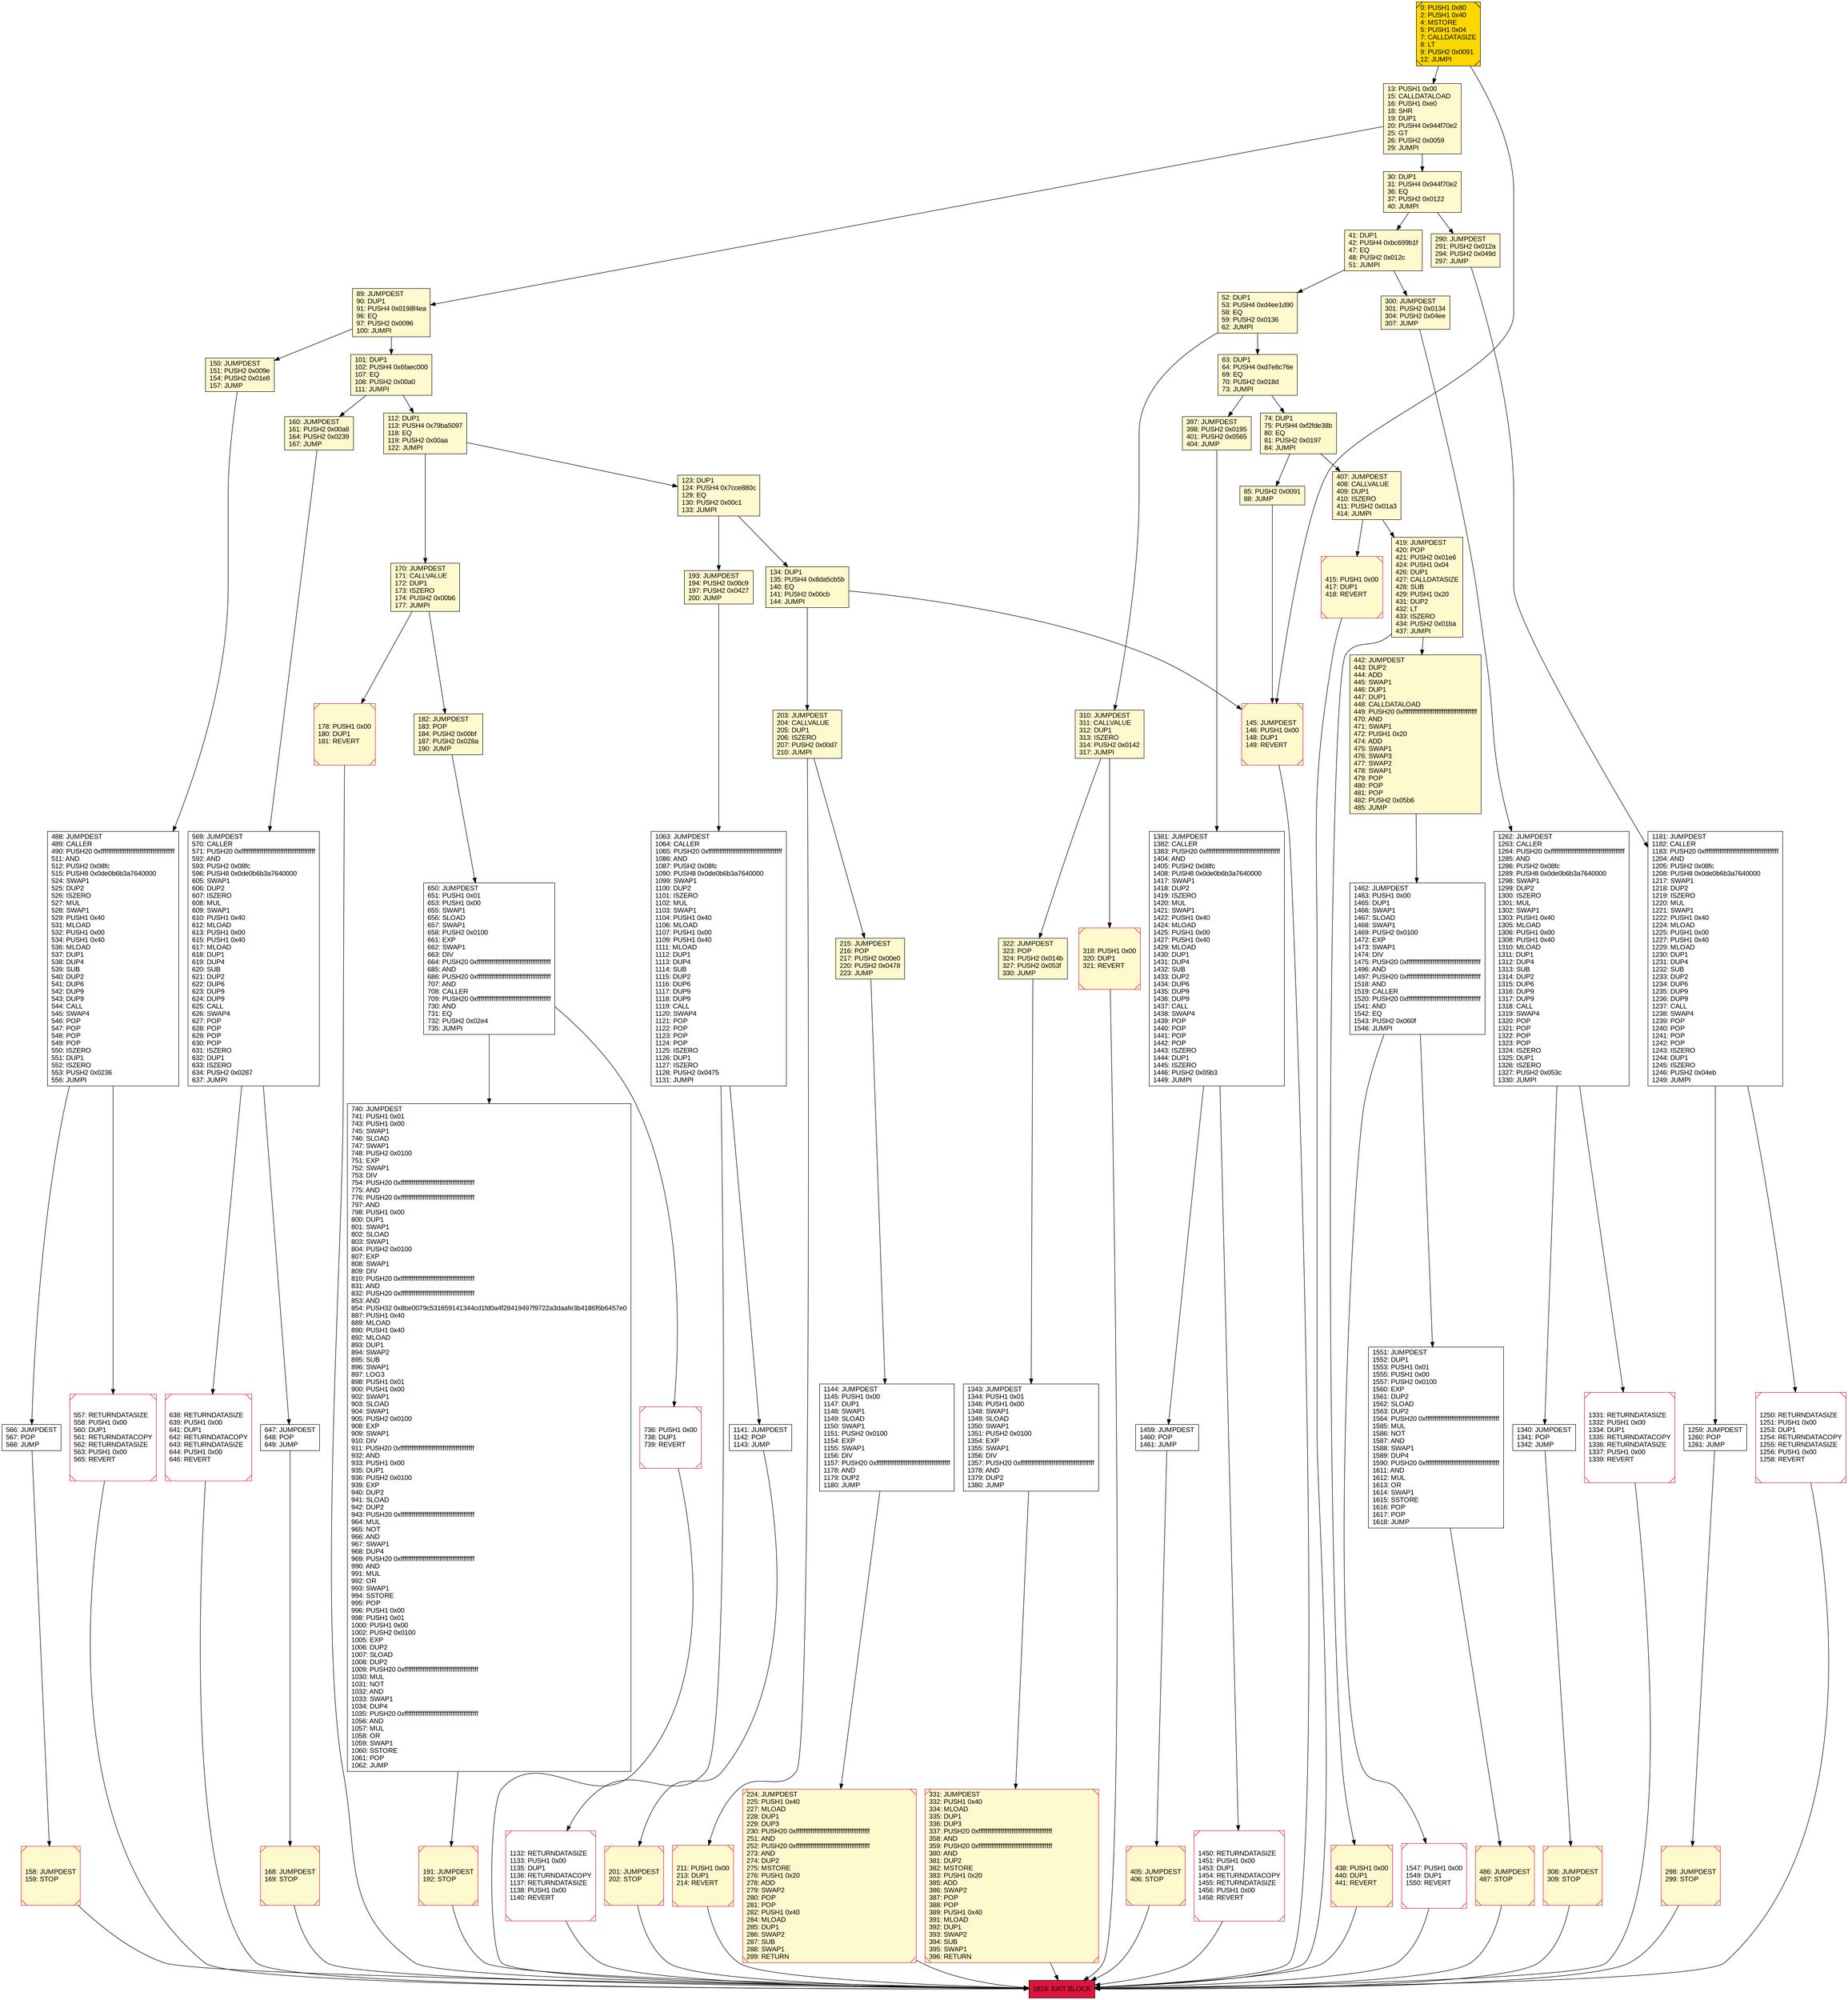 digraph G {
bgcolor=transparent rankdir=UD;
node [shape=box style=filled color=black fillcolor=white fontname=arial fontcolor=black];
150 [label="150: JUMPDEST\l151: PUSH2 0x009e\l154: PUSH2 0x01e8\l157: JUMP\l" fillcolor=lemonchiffon ];
405 [label="405: JUMPDEST\l406: STOP\l" fillcolor=lemonchiffon shape=Msquare color=crimson ];
650 [label="650: JUMPDEST\l651: PUSH1 0x01\l653: PUSH1 0x00\l655: SWAP1\l656: SLOAD\l657: SWAP1\l658: PUSH2 0x0100\l661: EXP\l662: SWAP1\l663: DIV\l664: PUSH20 0xffffffffffffffffffffffffffffffffffffffff\l685: AND\l686: PUSH20 0xffffffffffffffffffffffffffffffffffffffff\l707: AND\l708: CALLER\l709: PUSH20 0xffffffffffffffffffffffffffffffffffffffff\l730: AND\l731: EQ\l732: PUSH2 0x02e4\l735: JUMPI\l" ];
215 [label="215: JUMPDEST\l216: POP\l217: PUSH2 0x00e0\l220: PUSH2 0x0478\l223: JUMP\l" fillcolor=lemonchiffon ];
419 [label="419: JUMPDEST\l420: POP\l421: PUSH2 0x01e6\l424: PUSH1 0x04\l426: DUP1\l427: CALLDATASIZE\l428: SUB\l429: PUSH1 0x20\l431: DUP2\l432: LT\l433: ISZERO\l434: PUSH2 0x01ba\l437: JUMPI\l" fillcolor=lemonchiffon ];
442 [label="442: JUMPDEST\l443: DUP2\l444: ADD\l445: SWAP1\l446: DUP1\l447: DUP1\l448: CALLDATALOAD\l449: PUSH20 0xffffffffffffffffffffffffffffffffffffffff\l470: AND\l471: SWAP1\l472: PUSH1 0x20\l474: ADD\l475: SWAP1\l476: SWAP3\l477: SWAP2\l478: SWAP1\l479: POP\l480: POP\l481: POP\l482: PUSH2 0x05b6\l485: JUMP\l" fillcolor=lemonchiffon ];
158 [label="158: JUMPDEST\l159: STOP\l" fillcolor=lemonchiffon shape=Msquare color=crimson ];
1551 [label="1551: JUMPDEST\l1552: DUP1\l1553: PUSH1 0x01\l1555: PUSH1 0x00\l1557: PUSH2 0x0100\l1560: EXP\l1561: DUP2\l1562: SLOAD\l1563: DUP2\l1564: PUSH20 0xffffffffffffffffffffffffffffffffffffffff\l1585: MUL\l1586: NOT\l1587: AND\l1588: SWAP1\l1589: DUP4\l1590: PUSH20 0xffffffffffffffffffffffffffffffffffffffff\l1611: AND\l1612: MUL\l1613: OR\l1614: SWAP1\l1615: SSTORE\l1616: POP\l1617: POP\l1618: JUMP\l" ];
112 [label="112: DUP1\l113: PUSH4 0x79ba5097\l118: EQ\l119: PUSH2 0x00aa\l122: JUMPI\l" fillcolor=lemonchiffon ];
123 [label="123: DUP1\l124: PUSH4 0x7cce880c\l129: EQ\l130: PUSH2 0x00c1\l133: JUMPI\l" fillcolor=lemonchiffon ];
13 [label="13: PUSH1 0x00\l15: CALLDATALOAD\l16: PUSH1 0xe0\l18: SHR\l19: DUP1\l20: PUSH4 0x944f70e2\l25: GT\l26: PUSH2 0x0059\l29: JUMPI\l" fillcolor=lemonchiffon ];
63 [label="63: DUP1\l64: PUSH4 0xd7e8c76e\l69: EQ\l70: PUSH2 0x018d\l73: JUMPI\l" fillcolor=lemonchiffon ];
566 [label="566: JUMPDEST\l567: POP\l568: JUMP\l" ];
178 [label="178: PUSH1 0x00\l180: DUP1\l181: REVERT\l" fillcolor=lemonchiffon shape=Msquare color=crimson ];
145 [label="145: JUMPDEST\l146: PUSH1 0x00\l148: DUP1\l149: REVERT\l" fillcolor=lemonchiffon shape=Msquare color=crimson ];
1459 [label="1459: JUMPDEST\l1460: POP\l1461: JUMP\l" ];
438 [label="438: PUSH1 0x00\l440: DUP1\l441: REVERT\l" fillcolor=lemonchiffon shape=Msquare color=crimson ];
74 [label="74: DUP1\l75: PUSH4 0xf2fde38b\l80: EQ\l81: PUSH2 0x0197\l84: JUMPI\l" fillcolor=lemonchiffon ];
331 [label="331: JUMPDEST\l332: PUSH1 0x40\l334: MLOAD\l335: DUP1\l336: DUP3\l337: PUSH20 0xffffffffffffffffffffffffffffffffffffffff\l358: AND\l359: PUSH20 0xffffffffffffffffffffffffffffffffffffffff\l380: AND\l381: DUP2\l382: MSTORE\l383: PUSH1 0x20\l385: ADD\l386: SWAP2\l387: POP\l388: POP\l389: PUSH1 0x40\l391: MLOAD\l392: DUP1\l393: SWAP2\l394: SUB\l395: SWAP1\l396: RETURN\l" fillcolor=lemonchiffon shape=Msquare color=crimson ];
569 [label="569: JUMPDEST\l570: CALLER\l571: PUSH20 0xffffffffffffffffffffffffffffffffffffffff\l592: AND\l593: PUSH2 0x08fc\l596: PUSH8 0x0de0b6b3a7640000\l605: SWAP1\l606: DUP2\l607: ISZERO\l608: MUL\l609: SWAP1\l610: PUSH1 0x40\l612: MLOAD\l613: PUSH1 0x00\l615: PUSH1 0x40\l617: MLOAD\l618: DUP1\l619: DUP4\l620: SUB\l621: DUP2\l622: DUP6\l623: DUP9\l624: DUP9\l625: CALL\l626: SWAP4\l627: POP\l628: POP\l629: POP\l630: POP\l631: ISZERO\l632: DUP1\l633: ISZERO\l634: PUSH2 0x0287\l637: JUMPI\l" ];
134 [label="134: DUP1\l135: PUSH4 0x8da5cb5b\l140: EQ\l141: PUSH2 0x00cb\l144: JUMPI\l" fillcolor=lemonchiffon ];
322 [label="322: JUMPDEST\l323: POP\l324: PUSH2 0x014b\l327: PUSH2 0x053f\l330: JUMP\l" fillcolor=lemonchiffon ];
1340 [label="1340: JUMPDEST\l1341: POP\l1342: JUMP\l" ];
318 [label="318: PUSH1 0x00\l320: DUP1\l321: REVERT\l" fillcolor=lemonchiffon shape=Msquare color=crimson ];
308 [label="308: JUMPDEST\l309: STOP\l" fillcolor=lemonchiffon shape=Msquare color=crimson ];
647 [label="647: JUMPDEST\l648: POP\l649: JUMP\l" ];
1343 [label="1343: JUMPDEST\l1344: PUSH1 0x01\l1346: PUSH1 0x00\l1348: SWAP1\l1349: SLOAD\l1350: SWAP1\l1351: PUSH2 0x0100\l1354: EXP\l1355: SWAP1\l1356: DIV\l1357: PUSH20 0xffffffffffffffffffffffffffffffffffffffff\l1378: AND\l1379: DUP2\l1380: JUMP\l" ];
1331 [label="1331: RETURNDATASIZE\l1332: PUSH1 0x00\l1334: DUP1\l1335: RETURNDATACOPY\l1336: RETURNDATASIZE\l1337: PUSH1 0x00\l1339: REVERT\l" shape=Msquare color=crimson ];
310 [label="310: JUMPDEST\l311: CALLVALUE\l312: DUP1\l313: ISZERO\l314: PUSH2 0x0142\l317: JUMPI\l" fillcolor=lemonchiffon ];
1462 [label="1462: JUMPDEST\l1463: PUSH1 0x00\l1465: DUP1\l1466: SWAP1\l1467: SLOAD\l1468: SWAP1\l1469: PUSH2 0x0100\l1472: EXP\l1473: SWAP1\l1474: DIV\l1475: PUSH20 0xffffffffffffffffffffffffffffffffffffffff\l1496: AND\l1497: PUSH20 0xffffffffffffffffffffffffffffffffffffffff\l1518: AND\l1519: CALLER\l1520: PUSH20 0xffffffffffffffffffffffffffffffffffffffff\l1541: AND\l1542: EQ\l1543: PUSH2 0x060f\l1546: JUMPI\l" ];
1547 [label="1547: PUSH1 0x00\l1549: DUP1\l1550: REVERT\l" shape=Msquare color=crimson ];
191 [label="191: JUMPDEST\l192: STOP\l" fillcolor=lemonchiffon shape=Msquare color=crimson ];
52 [label="52: DUP1\l53: PUSH4 0xd4ee1d90\l58: EQ\l59: PUSH2 0x0136\l62: JUMPI\l" fillcolor=lemonchiffon ];
41 [label="41: DUP1\l42: PUSH4 0xbc699b1f\l47: EQ\l48: PUSH2 0x012c\l51: JUMPI\l" fillcolor=lemonchiffon ];
203 [label="203: JUMPDEST\l204: CALLVALUE\l205: DUP1\l206: ISZERO\l207: PUSH2 0x00d7\l210: JUMPI\l" fillcolor=lemonchiffon ];
1450 [label="1450: RETURNDATASIZE\l1451: PUSH1 0x00\l1453: DUP1\l1454: RETURNDATACOPY\l1455: RETURNDATASIZE\l1456: PUSH1 0x00\l1458: REVERT\l" shape=Msquare color=crimson ];
193 [label="193: JUMPDEST\l194: PUSH2 0x00c9\l197: PUSH2 0x0427\l200: JUMP\l" fillcolor=lemonchiffon ];
224 [label="224: JUMPDEST\l225: PUSH1 0x40\l227: MLOAD\l228: DUP1\l229: DUP3\l230: PUSH20 0xffffffffffffffffffffffffffffffffffffffff\l251: AND\l252: PUSH20 0xffffffffffffffffffffffffffffffffffffffff\l273: AND\l274: DUP2\l275: MSTORE\l276: PUSH1 0x20\l278: ADD\l279: SWAP2\l280: POP\l281: POP\l282: PUSH1 0x40\l284: MLOAD\l285: DUP1\l286: SWAP2\l287: SUB\l288: SWAP1\l289: RETURN\l" fillcolor=lemonchiffon shape=Msquare color=crimson ];
557 [label="557: RETURNDATASIZE\l558: PUSH1 0x00\l560: DUP1\l561: RETURNDATACOPY\l562: RETURNDATASIZE\l563: PUSH1 0x00\l565: REVERT\l" shape=Msquare color=crimson ];
300 [label="300: JUMPDEST\l301: PUSH2 0x0134\l304: PUSH2 0x04ee\l307: JUMP\l" fillcolor=lemonchiffon ];
168 [label="168: JUMPDEST\l169: STOP\l" fillcolor=lemonchiffon shape=Msquare color=crimson ];
160 [label="160: JUMPDEST\l161: PUSH2 0x00a8\l164: PUSH2 0x0239\l167: JUMP\l" fillcolor=lemonchiffon ];
298 [label="298: JUMPDEST\l299: STOP\l" fillcolor=lemonchiffon shape=Msquare color=crimson ];
415 [label="415: PUSH1 0x00\l417: DUP1\l418: REVERT\l" fillcolor=lemonchiffon shape=Msquare color=crimson ];
1063 [label="1063: JUMPDEST\l1064: CALLER\l1065: PUSH20 0xffffffffffffffffffffffffffffffffffffffff\l1086: AND\l1087: PUSH2 0x08fc\l1090: PUSH8 0x0de0b6b3a7640000\l1099: SWAP1\l1100: DUP2\l1101: ISZERO\l1102: MUL\l1103: SWAP1\l1104: PUSH1 0x40\l1106: MLOAD\l1107: PUSH1 0x00\l1109: PUSH1 0x40\l1111: MLOAD\l1112: DUP1\l1113: DUP4\l1114: SUB\l1115: DUP2\l1116: DUP6\l1117: DUP9\l1118: DUP9\l1119: CALL\l1120: SWAP4\l1121: POP\l1122: POP\l1123: POP\l1124: POP\l1125: ISZERO\l1126: DUP1\l1127: ISZERO\l1128: PUSH2 0x0475\l1131: JUMPI\l" ];
736 [label="736: PUSH1 0x00\l738: DUP1\l739: REVERT\l" shape=Msquare color=crimson ];
0 [label="0: PUSH1 0x80\l2: PUSH1 0x40\l4: MSTORE\l5: PUSH1 0x04\l7: CALLDATASIZE\l8: LT\l9: PUSH2 0x0091\l12: JUMPI\l" fillcolor=lemonchiffon shape=Msquare fillcolor=gold ];
407 [label="407: JUMPDEST\l408: CALLVALUE\l409: DUP1\l410: ISZERO\l411: PUSH2 0x01a3\l414: JUMPI\l" fillcolor=lemonchiffon ];
1259 [label="1259: JUMPDEST\l1260: POP\l1261: JUMP\l" ];
182 [label="182: JUMPDEST\l183: POP\l184: PUSH2 0x00bf\l187: PUSH2 0x028a\l190: JUMP\l" fillcolor=lemonchiffon ];
1144 [label="1144: JUMPDEST\l1145: PUSH1 0x00\l1147: DUP1\l1148: SWAP1\l1149: SLOAD\l1150: SWAP1\l1151: PUSH2 0x0100\l1154: EXP\l1155: SWAP1\l1156: DIV\l1157: PUSH20 0xffffffffffffffffffffffffffffffffffffffff\l1178: AND\l1179: DUP2\l1180: JUMP\l" ];
170 [label="170: JUMPDEST\l171: CALLVALUE\l172: DUP1\l173: ISZERO\l174: PUSH2 0x00b6\l177: JUMPI\l" fillcolor=lemonchiffon ];
1141 [label="1141: JUMPDEST\l1142: POP\l1143: JUMP\l" ];
1619 [label="1619: EXIT BLOCK\l" fillcolor=crimson ];
101 [label="101: DUP1\l102: PUSH4 0x6faec000\l107: EQ\l108: PUSH2 0x00a0\l111: JUMPI\l" fillcolor=lemonchiffon ];
85 [label="85: PUSH2 0x0091\l88: JUMP\l" fillcolor=lemonchiffon ];
1262 [label="1262: JUMPDEST\l1263: CALLER\l1264: PUSH20 0xffffffffffffffffffffffffffffffffffffffff\l1285: AND\l1286: PUSH2 0x08fc\l1289: PUSH8 0x0de0b6b3a7640000\l1298: SWAP1\l1299: DUP2\l1300: ISZERO\l1301: MUL\l1302: SWAP1\l1303: PUSH1 0x40\l1305: MLOAD\l1306: PUSH1 0x00\l1308: PUSH1 0x40\l1310: MLOAD\l1311: DUP1\l1312: DUP4\l1313: SUB\l1314: DUP2\l1315: DUP6\l1316: DUP9\l1317: DUP9\l1318: CALL\l1319: SWAP4\l1320: POP\l1321: POP\l1322: POP\l1323: POP\l1324: ISZERO\l1325: DUP1\l1326: ISZERO\l1327: PUSH2 0x053c\l1330: JUMPI\l" ];
290 [label="290: JUMPDEST\l291: PUSH2 0x012a\l294: PUSH2 0x049d\l297: JUMP\l" fillcolor=lemonchiffon ];
201 [label="201: JUMPDEST\l202: STOP\l" fillcolor=lemonchiffon shape=Msquare color=crimson ];
89 [label="89: JUMPDEST\l90: DUP1\l91: PUSH4 0x0198f4ea\l96: EQ\l97: PUSH2 0x0096\l100: JUMPI\l" fillcolor=lemonchiffon ];
740 [label="740: JUMPDEST\l741: PUSH1 0x01\l743: PUSH1 0x00\l745: SWAP1\l746: SLOAD\l747: SWAP1\l748: PUSH2 0x0100\l751: EXP\l752: SWAP1\l753: DIV\l754: PUSH20 0xffffffffffffffffffffffffffffffffffffffff\l775: AND\l776: PUSH20 0xffffffffffffffffffffffffffffffffffffffff\l797: AND\l798: PUSH1 0x00\l800: DUP1\l801: SWAP1\l802: SLOAD\l803: SWAP1\l804: PUSH2 0x0100\l807: EXP\l808: SWAP1\l809: DIV\l810: PUSH20 0xffffffffffffffffffffffffffffffffffffffff\l831: AND\l832: PUSH20 0xffffffffffffffffffffffffffffffffffffffff\l853: AND\l854: PUSH32 0x8be0079c531659141344cd1fd0a4f28419497f9722a3daafe3b4186f6b6457e0\l887: PUSH1 0x40\l889: MLOAD\l890: PUSH1 0x40\l892: MLOAD\l893: DUP1\l894: SWAP2\l895: SUB\l896: SWAP1\l897: LOG3\l898: PUSH1 0x01\l900: PUSH1 0x00\l902: SWAP1\l903: SLOAD\l904: SWAP1\l905: PUSH2 0x0100\l908: EXP\l909: SWAP1\l910: DIV\l911: PUSH20 0xffffffffffffffffffffffffffffffffffffffff\l932: AND\l933: PUSH1 0x00\l935: DUP1\l936: PUSH2 0x0100\l939: EXP\l940: DUP2\l941: SLOAD\l942: DUP2\l943: PUSH20 0xffffffffffffffffffffffffffffffffffffffff\l964: MUL\l965: NOT\l966: AND\l967: SWAP1\l968: DUP4\l969: PUSH20 0xffffffffffffffffffffffffffffffffffffffff\l990: AND\l991: MUL\l992: OR\l993: SWAP1\l994: SSTORE\l995: POP\l996: PUSH1 0x00\l998: PUSH1 0x01\l1000: PUSH1 0x00\l1002: PUSH2 0x0100\l1005: EXP\l1006: DUP2\l1007: SLOAD\l1008: DUP2\l1009: PUSH20 0xffffffffffffffffffffffffffffffffffffffff\l1030: MUL\l1031: NOT\l1032: AND\l1033: SWAP1\l1034: DUP4\l1035: PUSH20 0xffffffffffffffffffffffffffffffffffffffff\l1056: AND\l1057: MUL\l1058: OR\l1059: SWAP1\l1060: SSTORE\l1061: POP\l1062: JUMP\l" ];
638 [label="638: RETURNDATASIZE\l639: PUSH1 0x00\l641: DUP1\l642: RETURNDATACOPY\l643: RETURNDATASIZE\l644: PUSH1 0x00\l646: REVERT\l" shape=Msquare color=crimson ];
30 [label="30: DUP1\l31: PUSH4 0x944f70e2\l36: EQ\l37: PUSH2 0x0122\l40: JUMPI\l" fillcolor=lemonchiffon ];
1381 [label="1381: JUMPDEST\l1382: CALLER\l1383: PUSH20 0xffffffffffffffffffffffffffffffffffffffff\l1404: AND\l1405: PUSH2 0x08fc\l1408: PUSH8 0x0de0b6b3a7640000\l1417: SWAP1\l1418: DUP2\l1419: ISZERO\l1420: MUL\l1421: SWAP1\l1422: PUSH1 0x40\l1424: MLOAD\l1425: PUSH1 0x00\l1427: PUSH1 0x40\l1429: MLOAD\l1430: DUP1\l1431: DUP4\l1432: SUB\l1433: DUP2\l1434: DUP6\l1435: DUP9\l1436: DUP9\l1437: CALL\l1438: SWAP4\l1439: POP\l1440: POP\l1441: POP\l1442: POP\l1443: ISZERO\l1444: DUP1\l1445: ISZERO\l1446: PUSH2 0x05b3\l1449: JUMPI\l" ];
397 [label="397: JUMPDEST\l398: PUSH2 0x0195\l401: PUSH2 0x0565\l404: JUMP\l" fillcolor=lemonchiffon ];
1181 [label="1181: JUMPDEST\l1182: CALLER\l1183: PUSH20 0xffffffffffffffffffffffffffffffffffffffff\l1204: AND\l1205: PUSH2 0x08fc\l1208: PUSH8 0x0de0b6b3a7640000\l1217: SWAP1\l1218: DUP2\l1219: ISZERO\l1220: MUL\l1221: SWAP1\l1222: PUSH1 0x40\l1224: MLOAD\l1225: PUSH1 0x00\l1227: PUSH1 0x40\l1229: MLOAD\l1230: DUP1\l1231: DUP4\l1232: SUB\l1233: DUP2\l1234: DUP6\l1235: DUP9\l1236: DUP9\l1237: CALL\l1238: SWAP4\l1239: POP\l1240: POP\l1241: POP\l1242: POP\l1243: ISZERO\l1244: DUP1\l1245: ISZERO\l1246: PUSH2 0x04eb\l1249: JUMPI\l" ];
488 [label="488: JUMPDEST\l489: CALLER\l490: PUSH20 0xffffffffffffffffffffffffffffffffffffffff\l511: AND\l512: PUSH2 0x08fc\l515: PUSH8 0x0de0b6b3a7640000\l524: SWAP1\l525: DUP2\l526: ISZERO\l527: MUL\l528: SWAP1\l529: PUSH1 0x40\l531: MLOAD\l532: PUSH1 0x00\l534: PUSH1 0x40\l536: MLOAD\l537: DUP1\l538: DUP4\l539: SUB\l540: DUP2\l541: DUP6\l542: DUP9\l543: DUP9\l544: CALL\l545: SWAP4\l546: POP\l547: POP\l548: POP\l549: POP\l550: ISZERO\l551: DUP1\l552: ISZERO\l553: PUSH2 0x0236\l556: JUMPI\l" ];
211 [label="211: PUSH1 0x00\l213: DUP1\l214: REVERT\l" fillcolor=lemonchiffon shape=Msquare color=crimson ];
486 [label="486: JUMPDEST\l487: STOP\l" fillcolor=lemonchiffon shape=Msquare color=crimson ];
1132 [label="1132: RETURNDATASIZE\l1133: PUSH1 0x00\l1135: DUP1\l1136: RETURNDATACOPY\l1137: RETURNDATASIZE\l1138: PUSH1 0x00\l1140: REVERT\l" shape=Msquare color=crimson ];
1250 [label="1250: RETURNDATASIZE\l1251: PUSH1 0x00\l1253: DUP1\l1254: RETURNDATACOPY\l1255: RETURNDATASIZE\l1256: PUSH1 0x00\l1258: REVERT\l" shape=Msquare color=crimson ];
112 -> 123;
397 -> 1381;
1462 -> 1547;
41 -> 300;
52 -> 310;
63 -> 74;
419 -> 442;
134 -> 145;
201 -> 1619;
1141 -> 201;
123 -> 134;
419 -> 438;
736 -> 1619;
1063 -> 1141;
1459 -> 405;
1181 -> 1250;
566 -> 158;
170 -> 182;
647 -> 168;
41 -> 52;
442 -> 1462;
211 -> 1619;
486 -> 1619;
1181 -> 1259;
1462 -> 1551;
1132 -> 1619;
160 -> 569;
134 -> 203;
1250 -> 1619;
30 -> 290;
310 -> 322;
290 -> 1181;
89 -> 101;
203 -> 215;
310 -> 318;
638 -> 1619;
1063 -> 1132;
123 -> 193;
322 -> 1343;
569 -> 647;
1340 -> 308;
1343 -> 331;
52 -> 63;
178 -> 1619;
74 -> 85;
170 -> 178;
203 -> 211;
650 -> 736;
1262 -> 1340;
438 -> 1619;
488 -> 557;
407 -> 419;
145 -> 1619;
215 -> 1144;
331 -> 1619;
0 -> 13;
318 -> 1619;
85 -> 145;
182 -> 650;
740 -> 191;
405 -> 1619;
0 -> 145;
30 -> 41;
158 -> 1619;
112 -> 170;
74 -> 407;
1381 -> 1450;
101 -> 112;
89 -> 150;
224 -> 1619;
1450 -> 1619;
488 -> 566;
557 -> 1619;
13 -> 30;
650 -> 740;
101 -> 160;
298 -> 1619;
415 -> 1619;
13 -> 89;
300 -> 1262;
168 -> 1619;
1262 -> 1331;
193 -> 1063;
1259 -> 298;
150 -> 488;
308 -> 1619;
191 -> 1619;
1381 -> 1459;
1551 -> 486;
1547 -> 1619;
1331 -> 1619;
569 -> 638;
407 -> 415;
1144 -> 224;
63 -> 397;
}